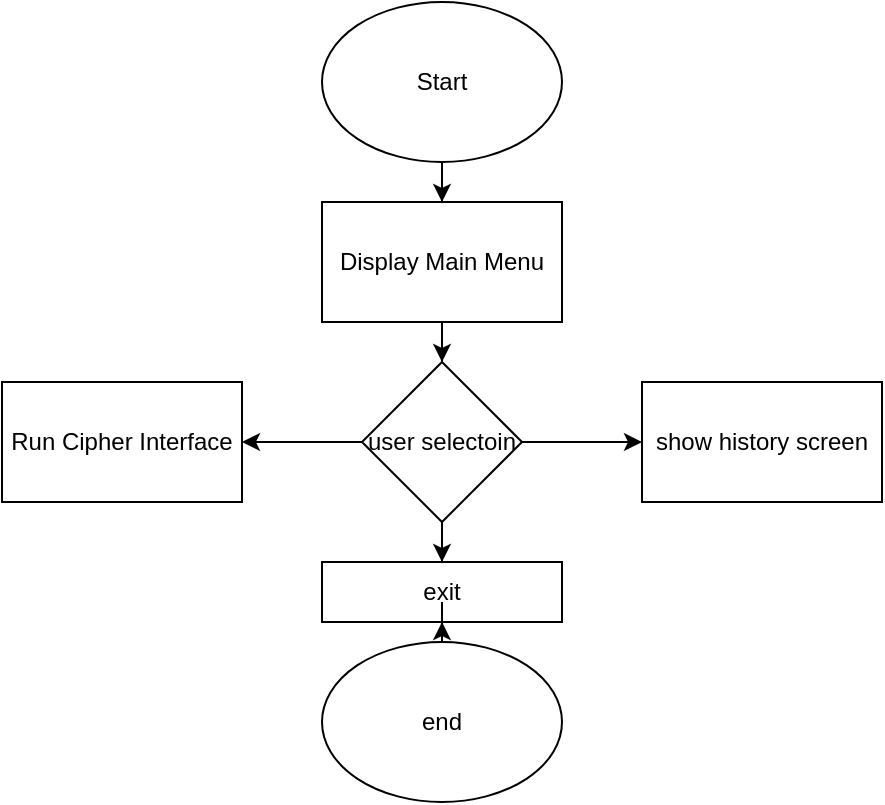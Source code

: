 <mxfile version="28.0.6">
  <diagram name="Page-1" id="ugTnHmCjTcMLFi35S_T8">
    <mxGraphModel dx="830" dy="571" grid="1" gridSize="10" guides="1" tooltips="1" connect="1" arrows="1" fold="1" page="1" pageScale="1" pageWidth="850" pageHeight="1100" math="0" shadow="0">
      <root>
        <mxCell id="0" />
        <mxCell id="1" parent="0" />
        <mxCell id="Kg_sOJWb3HzbP19iZcao-3" value="" style="edgeStyle=orthogonalEdgeStyle;rounded=0;orthogonalLoop=1;jettySize=auto;html=1;fontSize=12;" edge="1" parent="1" source="Kg_sOJWb3HzbP19iZcao-1" target="Kg_sOJWb3HzbP19iZcao-2">
          <mxGeometry relative="1" as="geometry" />
        </mxCell>
        <mxCell id="Kg_sOJWb3HzbP19iZcao-1" value="Start" style="ellipse;whiteSpace=wrap;html=1;fontSize=12;" vertex="1" parent="1">
          <mxGeometry x="400" y="30" width="120" height="80" as="geometry" />
        </mxCell>
        <mxCell id="Kg_sOJWb3HzbP19iZcao-5" value="" style="edgeStyle=orthogonalEdgeStyle;rounded=0;orthogonalLoop=1;jettySize=auto;html=1;fontSize=12;" edge="1" parent="1" source="Kg_sOJWb3HzbP19iZcao-2" target="Kg_sOJWb3HzbP19iZcao-4">
          <mxGeometry relative="1" as="geometry" />
        </mxCell>
        <mxCell id="Kg_sOJWb3HzbP19iZcao-2" value="Display Main Menu" style="whiteSpace=wrap;html=1;fontSize=12;" vertex="1" parent="1">
          <mxGeometry x="400" y="130" width="120" height="60" as="geometry" />
        </mxCell>
        <mxCell id="Kg_sOJWb3HzbP19iZcao-13" value="" style="edgeStyle=orthogonalEdgeStyle;rounded=0;orthogonalLoop=1;jettySize=auto;html=1;fontSize=12;" edge="1" parent="1" source="Kg_sOJWb3HzbP19iZcao-4" target="Kg_sOJWb3HzbP19iZcao-12">
          <mxGeometry relative="1" as="geometry" />
        </mxCell>
        <mxCell id="Kg_sOJWb3HzbP19iZcao-20" value="" style="edgeStyle=orthogonalEdgeStyle;rounded=0;orthogonalLoop=1;jettySize=auto;html=1;" edge="1" parent="1" source="Kg_sOJWb3HzbP19iZcao-4" target="Kg_sOJWb3HzbP19iZcao-19">
          <mxGeometry relative="1" as="geometry" />
        </mxCell>
        <mxCell id="Kg_sOJWb3HzbP19iZcao-22" value="" style="edgeStyle=orthogonalEdgeStyle;rounded=0;orthogonalLoop=1;jettySize=auto;html=1;" edge="1" parent="1" source="Kg_sOJWb3HzbP19iZcao-4" target="Kg_sOJWb3HzbP19iZcao-21">
          <mxGeometry relative="1" as="geometry" />
        </mxCell>
        <mxCell id="Kg_sOJWb3HzbP19iZcao-4" value="user selectoin" style="rhombus;whiteSpace=wrap;html=1;fontSize=12;" vertex="1" parent="1">
          <mxGeometry x="420" y="210" width="80" height="80" as="geometry" />
        </mxCell>
        <mxCell id="Kg_sOJWb3HzbP19iZcao-12" value="exit" style="whiteSpace=wrap;html=1;fontSize=12;" vertex="1" parent="1">
          <mxGeometry x="400" y="310" width="120" height="30" as="geometry" />
        </mxCell>
        <mxCell id="Kg_sOJWb3HzbP19iZcao-17" value="" style="edgeStyle=orthogonalEdgeStyle;rounded=0;orthogonalLoop=1;jettySize=auto;html=1;fontSize=12;" edge="1" parent="1" source="Kg_sOJWb3HzbP19iZcao-16" target="Kg_sOJWb3HzbP19iZcao-12">
          <mxGeometry relative="1" as="geometry" />
        </mxCell>
        <mxCell id="Kg_sOJWb3HzbP19iZcao-16" value="end" style="ellipse;whiteSpace=wrap;html=1;fontSize=12;" vertex="1" parent="1">
          <mxGeometry x="400" y="350" width="120" height="80" as="geometry" />
        </mxCell>
        <mxCell id="Kg_sOJWb3HzbP19iZcao-19" value="Run Cipher Interface" style="whiteSpace=wrap;html=1;" vertex="1" parent="1">
          <mxGeometry x="240" y="220" width="120" height="60" as="geometry" />
        </mxCell>
        <mxCell id="Kg_sOJWb3HzbP19iZcao-21" value="show history screen" style="whiteSpace=wrap;html=1;" vertex="1" parent="1">
          <mxGeometry x="560" y="220" width="120" height="60" as="geometry" />
        </mxCell>
      </root>
    </mxGraphModel>
  </diagram>
</mxfile>
